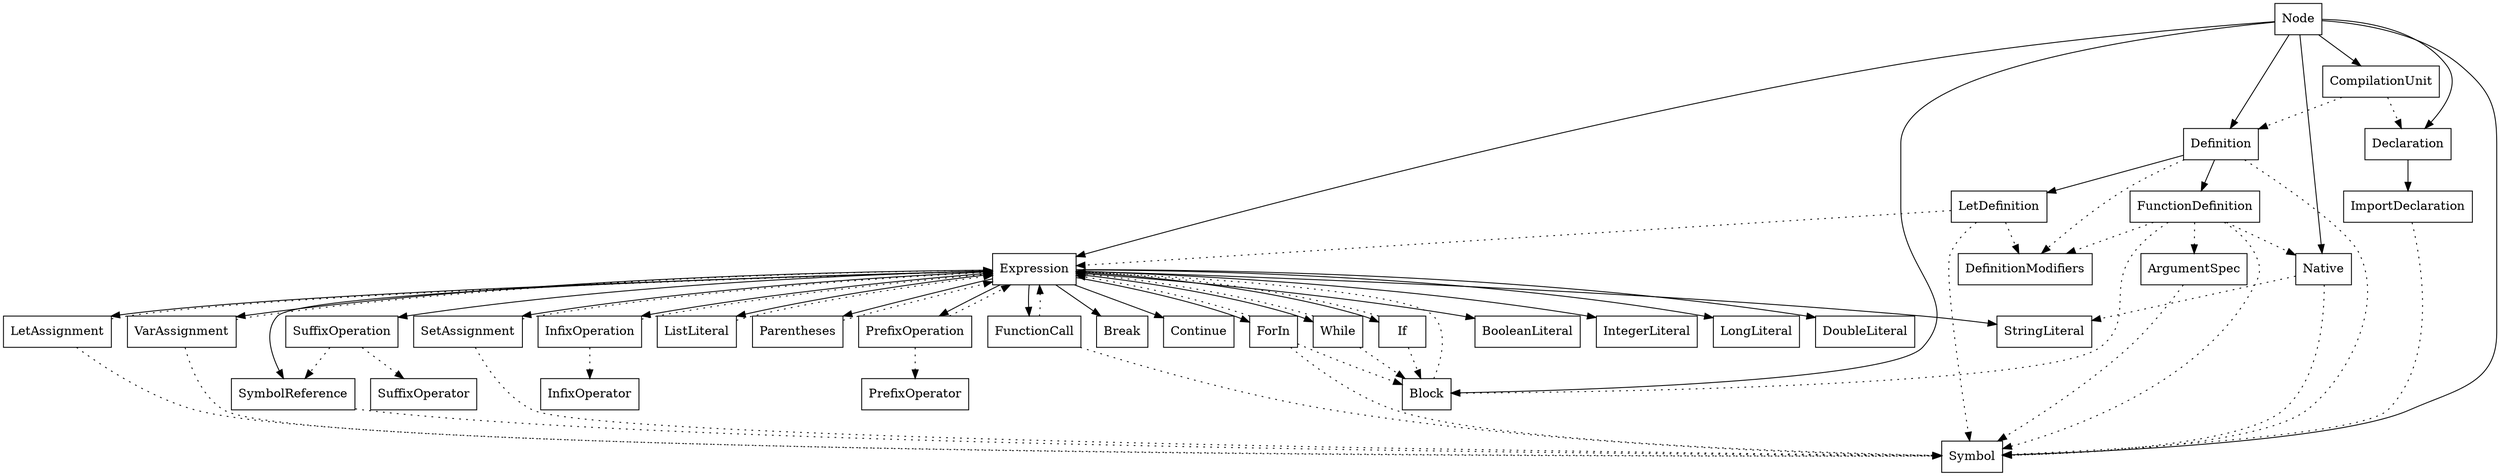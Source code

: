 digraph A {
  type_Node [shape=box,label="Node"]
  type_Expression [shape=box,label="Expression"]
  type_Symbol [shape=box,label="Symbol"]
  type_Declaration [shape=box,label="Declaration"]
  type_Definition [shape=box,label="Definition"]
  type_DefinitionModifiers [shape=box,label="DefinitionModifiers"]
  type_Block [shape=box,label="Block"]
  type_CompilationUnit [shape=box,label="CompilationUnit"]
  type_LetAssignment [shape=box,label="LetAssignment"]
  type_VarAssignment [shape=box,label="VarAssignment"]
  type_SetAssignment [shape=box,label="SetAssignment"]
  type_InfixOperator [shape=box,label="InfixOperator"]
  type_InfixOperation [shape=box,label="InfixOperation"]
  type_BooleanLiteral [shape=box,label="BooleanLiteral"]
  type_FunctionCall [shape=box,label="FunctionCall"]
  type_ArgumentSpec [shape=box,label="ArgumentSpec"]
  type_FunctionDefinition [shape=box,label="FunctionDefinition"]
  type_LetDefinition [shape=box,label="LetDefinition"]
  type_If [shape=box,label="If"]
  type_ImportDeclaration [shape=box,label="ImportDeclaration"]
  type_IntegerLiteral [shape=box,label="IntegerLiteral"]
  type_LongLiteral [shape=box,label="LongLiteral"]
  type_DoubleLiteral [shape=box,label="DoubleLiteral"]
  type_ListLiteral [shape=box,label="ListLiteral"]
  type_Parentheses [shape=box,label="Parentheses"]
  type_PrefixOperator [shape=box,label="PrefixOperator"]
  type_PrefixOperation [shape=box,label="PrefixOperation"]
  type_SuffixOperator [shape=box,label="SuffixOperator"]
  type_SuffixOperation [shape=box,label="SuffixOperation"]
  type_StringLiteral [shape=box,label="StringLiteral"]
  type_SymbolReference [shape=box,label="SymbolReference"]
  type_While [shape=box,label="While"]
  type_ForIn [shape=box,label="ForIn"]
  type_Break [shape=box,label="Break"]
  type_Continue [shape=box,label="Continue"]
  type_Native [shape=box,label="Native"]
  type_Node -> type_Expression
  type_Node -> type_Symbol
  type_Node -> type_Declaration
  type_Node -> type_Definition
  type_Node -> type_Block
  type_Node -> type_CompilationUnit
  type_Node -> type_Native
  type_Expression -> type_LetAssignment
  type_Expression -> type_VarAssignment
  type_Expression -> type_SetAssignment
  type_Expression -> type_InfixOperation
  type_Expression -> type_BooleanLiteral
  type_Expression -> type_FunctionCall
  type_Expression -> type_If
  type_Expression -> type_IntegerLiteral
  type_Expression -> type_LongLiteral
  type_Expression -> type_DoubleLiteral
  type_Expression -> type_ListLiteral
  type_Expression -> type_Parentheses
  type_Expression -> type_PrefixOperation
  type_Expression -> type_SuffixOperation
  type_Expression -> type_StringLiteral
  type_Expression -> type_SymbolReference
  type_Expression -> type_While
  type_Expression -> type_ForIn
  type_Expression -> type_Break
  type_Expression -> type_Continue
  type_Definition -> type_FunctionDefinition
  type_Definition -> type_LetDefinition
  type_Declaration -> type_ImportDeclaration
  type_Definition -> type_Symbol [style=dotted]
  type_Definition -> type_DefinitionModifiers [style=dotted]
  type_Block -> type_Expression [style=dotted]
  type_CompilationUnit -> type_Declaration [style=dotted]
  type_CompilationUnit -> type_Definition [style=dotted]
  type_LetAssignment -> type_Symbol [style=dotted]
  type_LetAssignment -> type_Expression [style=dotted]
  type_VarAssignment -> type_Symbol [style=dotted]
  type_VarAssignment -> type_Expression [style=dotted]
  type_SetAssignment -> type_Symbol [style=dotted]
  type_SetAssignment -> type_Expression [style=dotted]
  type_InfixOperation -> type_Expression [style=dotted]
  type_InfixOperation -> type_InfixOperator [style=dotted]
  type_FunctionCall -> type_Symbol [style=dotted]
  type_FunctionCall -> type_Expression [style=dotted]
  type_ArgumentSpec -> type_Symbol [style=dotted]
  type_FunctionDefinition -> type_DefinitionModifiers [style=dotted]
  type_FunctionDefinition -> type_Symbol [style=dotted]
  type_FunctionDefinition -> type_ArgumentSpec [style=dotted]
  type_FunctionDefinition -> type_Block [style=dotted]
  type_FunctionDefinition -> type_Native [style=dotted]
  type_LetDefinition -> type_DefinitionModifiers [style=dotted]
  type_LetDefinition -> type_Symbol [style=dotted]
  type_LetDefinition -> type_Expression [style=dotted]
  type_If -> type_Expression [style=dotted]
  type_If -> type_Block [style=dotted]
  type_ImportDeclaration -> type_Symbol [style=dotted]
  type_ListLiteral -> type_Expression [style=dotted]
  type_Parentheses -> type_Expression [style=dotted]
  type_PrefixOperation -> type_PrefixOperator [style=dotted]
  type_PrefixOperation -> type_Expression [style=dotted]
  type_SuffixOperation -> type_SuffixOperator [style=dotted]
  type_SuffixOperation -> type_SymbolReference [style=dotted]
  type_SymbolReference -> type_Symbol [style=dotted]
  type_While -> type_Expression [style=dotted]
  type_While -> type_Block [style=dotted]
  type_ForIn -> type_Symbol [style=dotted]
  type_ForIn -> type_Expression [style=dotted]
  type_ForIn -> type_Block [style=dotted]
  type_Native -> type_Symbol [style=dotted]
  type_Native -> type_StringLiteral [style=dotted]
}
